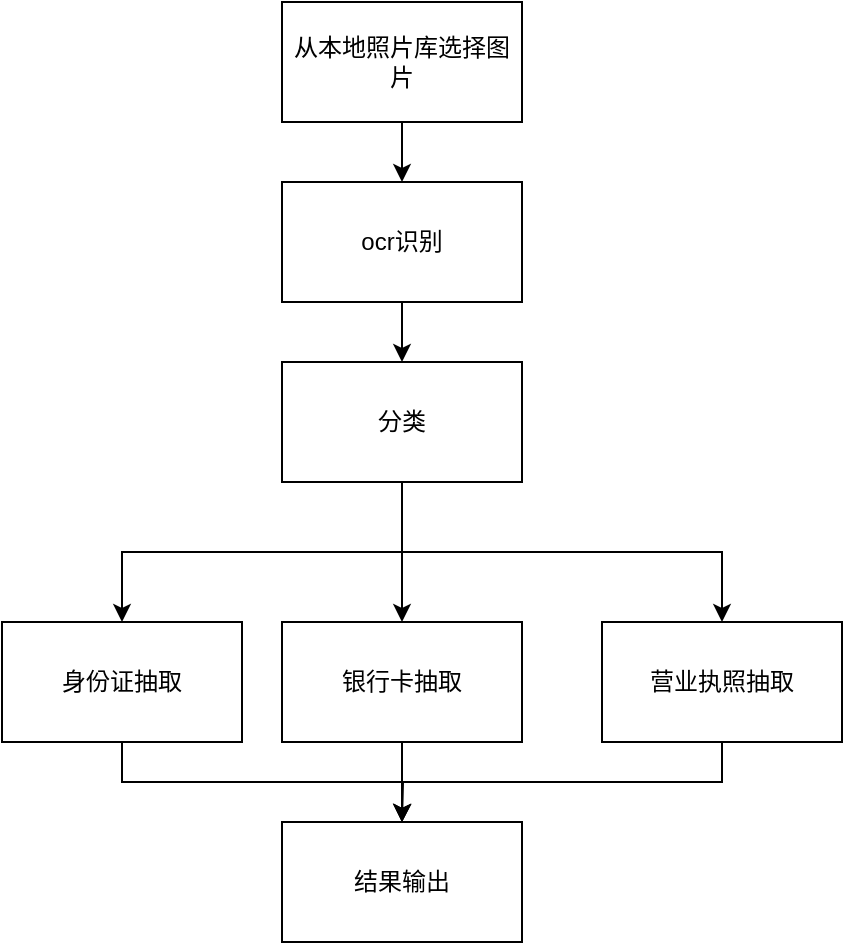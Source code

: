 <mxfile version="28.1.0">
  <diagram name="第 1 页" id="Tm0jpTKAlOAugqDv-KAH">
    <mxGraphModel dx="1034" dy="666" grid="1" gridSize="10" guides="1" tooltips="1" connect="1" arrows="1" fold="1" page="1" pageScale="1" pageWidth="827" pageHeight="1169" math="0" shadow="0">
      <root>
        <mxCell id="0" />
        <mxCell id="1" parent="0" />
        <mxCell id="A5T_0Cgz6KIPNBUZ_4g2-3" style="edgeStyle=orthogonalEdgeStyle;rounded=0;orthogonalLoop=1;jettySize=auto;html=1;exitX=0.5;exitY=1;exitDx=0;exitDy=0;entryX=0.5;entryY=0;entryDx=0;entryDy=0;" parent="1" source="A5T_0Cgz6KIPNBUZ_4g2-1" target="A5T_0Cgz6KIPNBUZ_4g2-2" edge="1">
          <mxGeometry relative="1" as="geometry" />
        </mxCell>
        <mxCell id="A5T_0Cgz6KIPNBUZ_4g2-1" value="从本地照片库选择图片" style="rounded=0;whiteSpace=wrap;html=1;" parent="1" vertex="1">
          <mxGeometry x="300" y="60" width="120" height="60" as="geometry" />
        </mxCell>
        <mxCell id="Odv0EC7HfLSPz2MyTbEf-3" style="edgeStyle=orthogonalEdgeStyle;rounded=0;orthogonalLoop=1;jettySize=auto;html=1;exitX=0.5;exitY=1;exitDx=0;exitDy=0;entryX=0.5;entryY=0;entryDx=0;entryDy=0;" edge="1" parent="1" source="A5T_0Cgz6KIPNBUZ_4g2-2" target="Odv0EC7HfLSPz2MyTbEf-2">
          <mxGeometry relative="1" as="geometry" />
        </mxCell>
        <mxCell id="A5T_0Cgz6KIPNBUZ_4g2-2" value="ocr识别" style="rounded=0;whiteSpace=wrap;html=1;" parent="1" vertex="1">
          <mxGeometry x="300" y="150" width="120" height="60" as="geometry" />
        </mxCell>
        <mxCell id="Odv0EC7HfLSPz2MyTbEf-7" style="edgeStyle=orthogonalEdgeStyle;rounded=0;orthogonalLoop=1;jettySize=auto;html=1;exitX=0.5;exitY=1;exitDx=0;exitDy=0;" edge="1" parent="1" source="Odv0EC7HfLSPz2MyTbEf-2" target="Odv0EC7HfLSPz2MyTbEf-4">
          <mxGeometry relative="1" as="geometry" />
        </mxCell>
        <mxCell id="Odv0EC7HfLSPz2MyTbEf-8" style="edgeStyle=orthogonalEdgeStyle;rounded=0;orthogonalLoop=1;jettySize=auto;html=1;exitX=0.5;exitY=1;exitDx=0;exitDy=0;entryX=0.5;entryY=0;entryDx=0;entryDy=0;" edge="1" parent="1" source="Odv0EC7HfLSPz2MyTbEf-2" target="Odv0EC7HfLSPz2MyTbEf-5">
          <mxGeometry relative="1" as="geometry" />
        </mxCell>
        <mxCell id="Odv0EC7HfLSPz2MyTbEf-9" style="edgeStyle=orthogonalEdgeStyle;rounded=0;orthogonalLoop=1;jettySize=auto;html=1;exitX=0.5;exitY=1;exitDx=0;exitDy=0;entryX=0.5;entryY=0;entryDx=0;entryDy=0;" edge="1" parent="1" source="Odv0EC7HfLSPz2MyTbEf-2" target="Odv0EC7HfLSPz2MyTbEf-6">
          <mxGeometry relative="1" as="geometry" />
        </mxCell>
        <mxCell id="Odv0EC7HfLSPz2MyTbEf-2" value="分类" style="rounded=0;whiteSpace=wrap;html=1;" vertex="1" parent="1">
          <mxGeometry x="300" y="240" width="120" height="60" as="geometry" />
        </mxCell>
        <mxCell id="Odv0EC7HfLSPz2MyTbEf-14" style="edgeStyle=orthogonalEdgeStyle;rounded=0;orthogonalLoop=1;jettySize=auto;html=1;exitX=0.5;exitY=1;exitDx=0;exitDy=0;" edge="1" parent="1" source="Odv0EC7HfLSPz2MyTbEf-4">
          <mxGeometry relative="1" as="geometry">
            <mxPoint x="360" y="470" as="targetPoint" />
          </mxGeometry>
        </mxCell>
        <mxCell id="Odv0EC7HfLSPz2MyTbEf-4" value="身份证抽取" style="rounded=0;whiteSpace=wrap;html=1;" vertex="1" parent="1">
          <mxGeometry x="160" y="370" width="120" height="60" as="geometry" />
        </mxCell>
        <mxCell id="Odv0EC7HfLSPz2MyTbEf-13" style="edgeStyle=orthogonalEdgeStyle;rounded=0;orthogonalLoop=1;jettySize=auto;html=1;exitX=0.5;exitY=1;exitDx=0;exitDy=0;entryX=0.5;entryY=0;entryDx=0;entryDy=0;" edge="1" parent="1" source="Odv0EC7HfLSPz2MyTbEf-5" target="Odv0EC7HfLSPz2MyTbEf-12">
          <mxGeometry relative="1" as="geometry" />
        </mxCell>
        <mxCell id="Odv0EC7HfLSPz2MyTbEf-5" value="银行卡抽取" style="rounded=0;whiteSpace=wrap;html=1;" vertex="1" parent="1">
          <mxGeometry x="300" y="370" width="120" height="60" as="geometry" />
        </mxCell>
        <mxCell id="Odv0EC7HfLSPz2MyTbEf-15" style="edgeStyle=orthogonalEdgeStyle;rounded=0;orthogonalLoop=1;jettySize=auto;html=1;exitX=0.5;exitY=1;exitDx=0;exitDy=0;entryX=0.5;entryY=0;entryDx=0;entryDy=0;" edge="1" parent="1" source="Odv0EC7HfLSPz2MyTbEf-6" target="Odv0EC7HfLSPz2MyTbEf-12">
          <mxGeometry relative="1" as="geometry" />
        </mxCell>
        <mxCell id="Odv0EC7HfLSPz2MyTbEf-6" value="营业执照抽取" style="rounded=0;whiteSpace=wrap;html=1;" vertex="1" parent="1">
          <mxGeometry x="460" y="370" width="120" height="60" as="geometry" />
        </mxCell>
        <mxCell id="Odv0EC7HfLSPz2MyTbEf-12" value="结果输出" style="rounded=0;whiteSpace=wrap;html=1;" vertex="1" parent="1">
          <mxGeometry x="300" y="470" width="120" height="60" as="geometry" />
        </mxCell>
      </root>
    </mxGraphModel>
  </diagram>
</mxfile>
